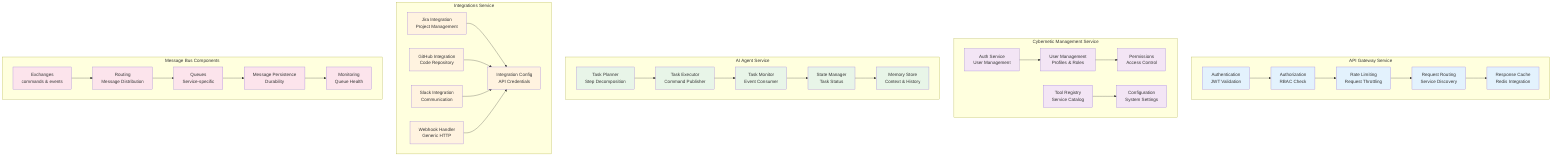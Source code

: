 graph TB
    %% MVP Services Components Detail
    
    subgraph "API Gateway Service"
        GW_AUTH[Authentication<br/>JWT Validation]
        GW_AUTHZ[Authorization<br/>RBAC Check]
        GW_RATE[Rate Limiting<br/>Request Throttling]
        GW_ROUTE[Request Routing<br/>Service Discovery]
        GW_CACHE[Response Cache<br/>Redis Integration]
    end
    
    subgraph "Cybernetic Management Service"
        CM_AUTH[Auth Service<br/>User Management]
        CM_TOOLS[Tool Registry<br/>Service Catalog]
        CM_PERMS[Permissions<br/>Access Control]
        CM_USERS[User Management<br/>Profiles & Roles]
        CM_CONFIG[Configuration<br/>System Settings]
    end
    
    subgraph "AI Agent Service"
        AGENT_PLANNER[Task Planner<br/>Step Decomposition]
        AGENT_EXEC[Task Executor<br/>Command Publisher]
        AGENT_MONITOR[Task Monitor<br/>Event Consumer]
        AGENT_STATE[State Manager<br/>Task Status]
        AGENT_MEMORY[Memory Store<br/>Context & History]
    end
    
    subgraph "Integrations Service"
        INT_JIRA[Jira Integration<br/>Project Management]
        INT_GITHUB[GitHub Integration<br/>Code Repository]
        INT_SLACK[Slack Integration<br/>Communication]
        INT_WEBHOOK[Webhook Handler<br/>Generic HTTP]
        INT_CONFIG[Integration Config<br/>API Credentials]
    end
    
    subgraph "Message Bus Components"
        MB_EXCHANGES[Exchanges<br/>commands & events]
        MB_QUEUES[Queues<br/>Service-specific]
        MB_ROUTING[Routing<br/>Message Distribution]
        MB_PERSISTENCE[Message Persistence<br/>Durability]
        MB_MONITORING[Monitoring<br/>Queue Health]
    end
    
    %% Internal connections
    GW_AUTH --> GW_AUTHZ
    GW_AUTHZ --> GW_RATE
    GW_RATE --> GW_ROUTE
    GW_ROUTE --> GW_CACHE
    
    CM_AUTH --> CM_USERS
    CM_USERS --> CM_PERMS
    CM_TOOLS --> CM_CONFIG
    
    AGENT_PLANNER --> AGENT_EXEC
    AGENT_EXEC --> AGENT_MONITOR
    AGENT_MONITOR --> AGENT_STATE
    AGENT_STATE --> AGENT_MEMORY
    
    INT_JIRA --> INT_CONFIG
    INT_GITHUB --> INT_CONFIG
    INT_SLACK --> INT_CONFIG
    INT_WEBHOOK --> INT_CONFIG
    
    MB_EXCHANGES --> MB_ROUTING
    MB_ROUTING --> MB_QUEUES
    MB_QUEUES --> MB_PERSISTENCE
    MB_PERSISTENCE --> MB_MONITORING
    
    %% Styling
    classDef gateway fill:#e3f2fd
    classDef management fill:#f3e5f5
    classDef agent fill:#e8f5e8
    classDef integrations fill:#fff3e0
    classDef messagebus fill:#fce4ec
    
    class GW_AUTH,GW_AUTHZ,GW_RATE,GW_ROUTE,GW_CACHE gateway
    class CM_AUTH,CM_TOOLS,CM_PERMS,CM_USERS,CM_CONFIG management
    class AGENT_PLANNER,AGENT_EXEC,AGENT_MONITOR,AGENT_STATE,AGENT_MEMORY agent
    class INT_JIRA,INT_GITHUB,INT_SLACK,INT_WEBHOOK,INT_CONFIG integrations
    class MB_EXCHANGES,MB_QUEUES,MB_ROUTING,MB_PERSISTENCE,MB_MONITORING messagebus